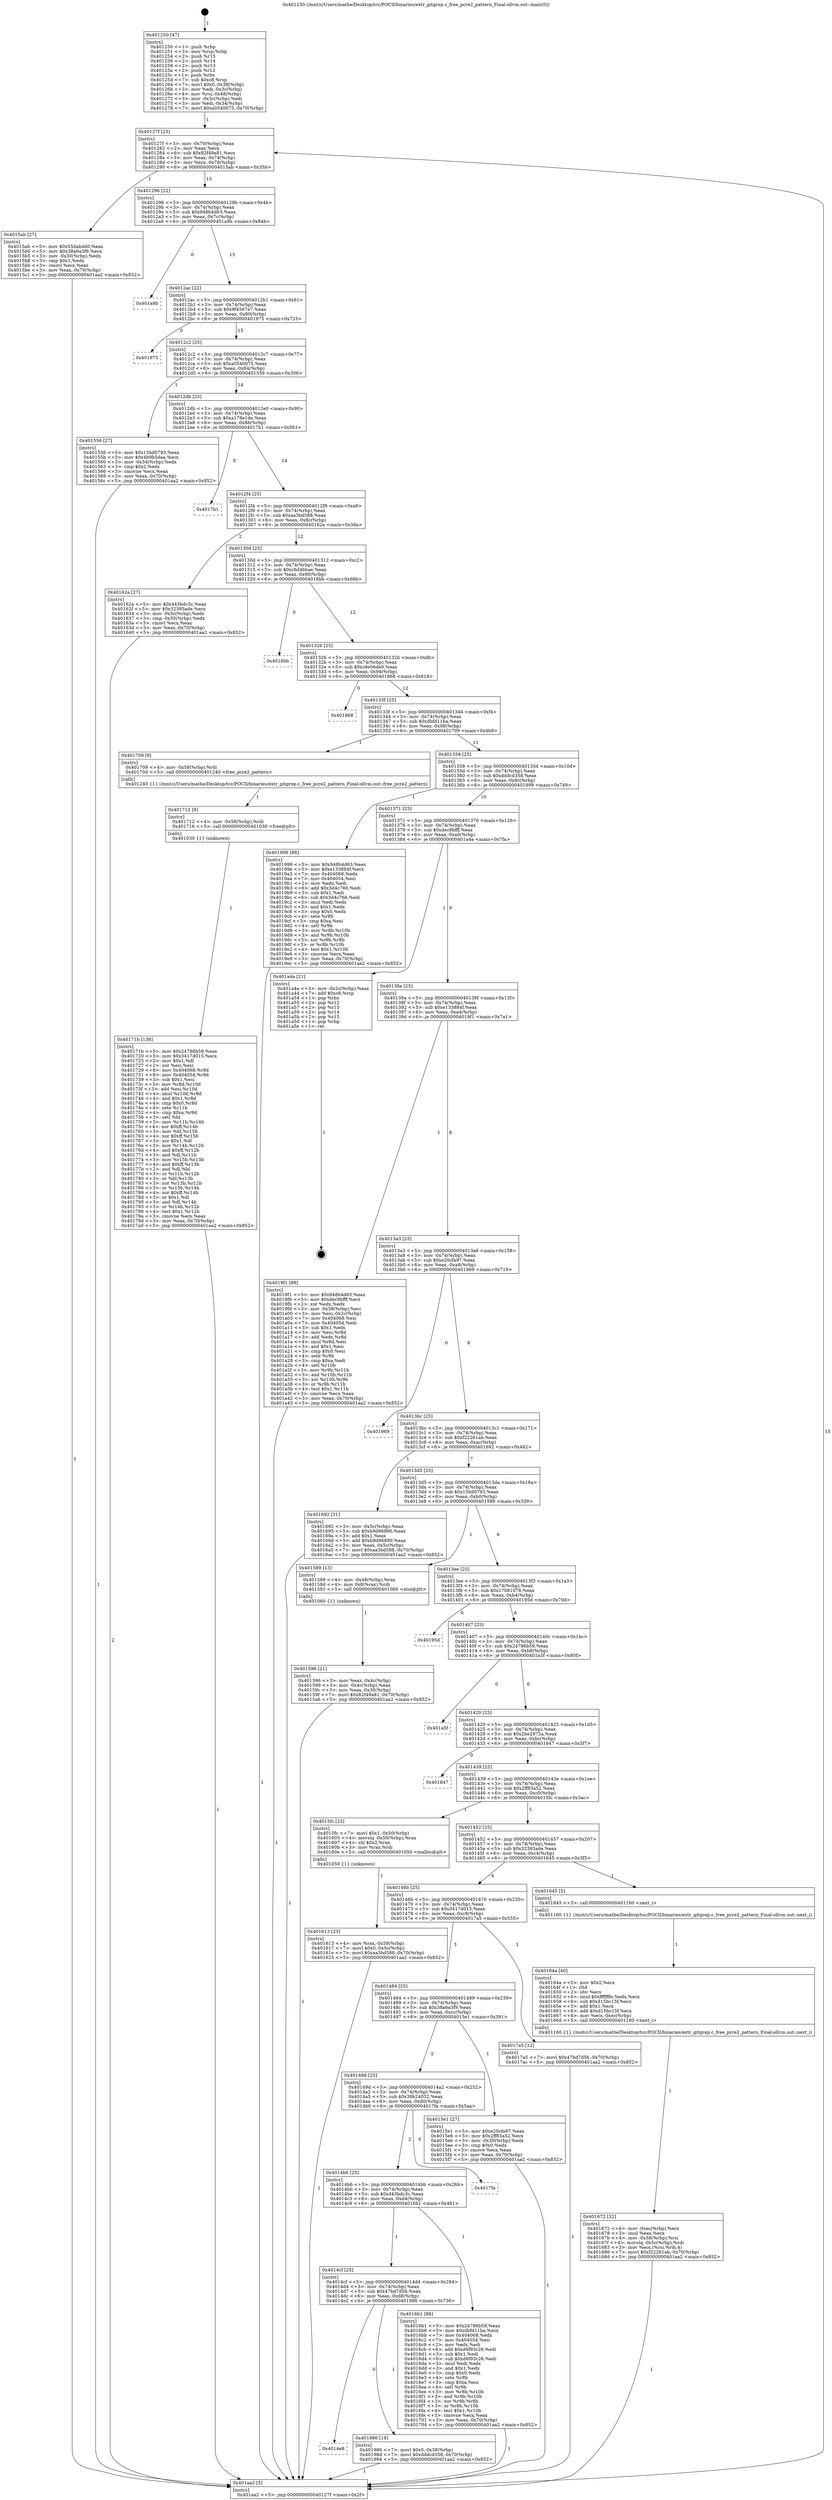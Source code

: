 digraph "0x401250" {
  label = "0x401250 (/mnt/c/Users/mathe/Desktop/tcc/POCII/binaries/extr_gitgrep.c_free_pcre2_pattern_Final-ollvm.out::main(0))"
  labelloc = "t"
  node[shape=record]

  Entry [label="",width=0.3,height=0.3,shape=circle,fillcolor=black,style=filled]
  "0x40127f" [label="{
     0x40127f [23]\l
     | [instrs]\l
     &nbsp;&nbsp;0x40127f \<+3\>: mov -0x70(%rbp),%eax\l
     &nbsp;&nbsp;0x401282 \<+2\>: mov %eax,%ecx\l
     &nbsp;&nbsp;0x401284 \<+6\>: sub $0x82f49a81,%ecx\l
     &nbsp;&nbsp;0x40128a \<+3\>: mov %eax,-0x74(%rbp)\l
     &nbsp;&nbsp;0x40128d \<+3\>: mov %ecx,-0x78(%rbp)\l
     &nbsp;&nbsp;0x401290 \<+6\>: je 00000000004015ab \<main+0x35b\>\l
  }"]
  "0x4015ab" [label="{
     0x4015ab [27]\l
     | [instrs]\l
     &nbsp;&nbsp;0x4015ab \<+5\>: mov $0x55dabdd0,%eax\l
     &nbsp;&nbsp;0x4015b0 \<+5\>: mov $0x38a6a3f9,%ecx\l
     &nbsp;&nbsp;0x4015b5 \<+3\>: mov -0x30(%rbp),%edx\l
     &nbsp;&nbsp;0x4015b8 \<+3\>: cmp $0x1,%edx\l
     &nbsp;&nbsp;0x4015bb \<+3\>: cmovl %ecx,%eax\l
     &nbsp;&nbsp;0x4015be \<+3\>: mov %eax,-0x70(%rbp)\l
     &nbsp;&nbsp;0x4015c1 \<+5\>: jmp 0000000000401aa2 \<main+0x852\>\l
  }"]
  "0x401296" [label="{
     0x401296 [22]\l
     | [instrs]\l
     &nbsp;&nbsp;0x401296 \<+5\>: jmp 000000000040129b \<main+0x4b\>\l
     &nbsp;&nbsp;0x40129b \<+3\>: mov -0x74(%rbp),%eax\l
     &nbsp;&nbsp;0x40129e \<+5\>: sub $0x948b4d63,%eax\l
     &nbsp;&nbsp;0x4012a3 \<+3\>: mov %eax,-0x7c(%rbp)\l
     &nbsp;&nbsp;0x4012a6 \<+6\>: je 0000000000401a9b \<main+0x84b\>\l
  }"]
  Exit [label="",width=0.3,height=0.3,shape=circle,fillcolor=black,style=filled,peripheries=2]
  "0x401a9b" [label="{
     0x401a9b\l
  }", style=dashed]
  "0x4012ac" [label="{
     0x4012ac [22]\l
     | [instrs]\l
     &nbsp;&nbsp;0x4012ac \<+5\>: jmp 00000000004012b1 \<main+0x61\>\l
     &nbsp;&nbsp;0x4012b1 \<+3\>: mov -0x74(%rbp),%eax\l
     &nbsp;&nbsp;0x4012b4 \<+5\>: sub $0x9f4567e7,%eax\l
     &nbsp;&nbsp;0x4012b9 \<+3\>: mov %eax,-0x80(%rbp)\l
     &nbsp;&nbsp;0x4012bc \<+6\>: je 0000000000401975 \<main+0x725\>\l
  }"]
  "0x4014e8" [label="{
     0x4014e8\l
  }", style=dashed]
  "0x401975" [label="{
     0x401975\l
  }", style=dashed]
  "0x4012c2" [label="{
     0x4012c2 [25]\l
     | [instrs]\l
     &nbsp;&nbsp;0x4012c2 \<+5\>: jmp 00000000004012c7 \<main+0x77\>\l
     &nbsp;&nbsp;0x4012c7 \<+3\>: mov -0x74(%rbp),%eax\l
     &nbsp;&nbsp;0x4012ca \<+5\>: sub $0xa0540075,%eax\l
     &nbsp;&nbsp;0x4012cf \<+6\>: mov %eax,-0x84(%rbp)\l
     &nbsp;&nbsp;0x4012d5 \<+6\>: je 0000000000401556 \<main+0x306\>\l
  }"]
  "0x401986" [label="{
     0x401986 [19]\l
     | [instrs]\l
     &nbsp;&nbsp;0x401986 \<+7\>: movl $0x0,-0x38(%rbp)\l
     &nbsp;&nbsp;0x40198d \<+7\>: movl $0xdddcd358,-0x70(%rbp)\l
     &nbsp;&nbsp;0x401994 \<+5\>: jmp 0000000000401aa2 \<main+0x852\>\l
  }"]
  "0x401556" [label="{
     0x401556 [27]\l
     | [instrs]\l
     &nbsp;&nbsp;0x401556 \<+5\>: mov $0x15bd0793,%eax\l
     &nbsp;&nbsp;0x40155b \<+5\>: mov $0x4b9b5daa,%ecx\l
     &nbsp;&nbsp;0x401560 \<+3\>: mov -0x34(%rbp),%edx\l
     &nbsp;&nbsp;0x401563 \<+3\>: cmp $0x2,%edx\l
     &nbsp;&nbsp;0x401566 \<+3\>: cmovne %ecx,%eax\l
     &nbsp;&nbsp;0x401569 \<+3\>: mov %eax,-0x70(%rbp)\l
     &nbsp;&nbsp;0x40156c \<+5\>: jmp 0000000000401aa2 \<main+0x852\>\l
  }"]
  "0x4012db" [label="{
     0x4012db [25]\l
     | [instrs]\l
     &nbsp;&nbsp;0x4012db \<+5\>: jmp 00000000004012e0 \<main+0x90\>\l
     &nbsp;&nbsp;0x4012e0 \<+3\>: mov -0x74(%rbp),%eax\l
     &nbsp;&nbsp;0x4012e3 \<+5\>: sub $0xa178e1de,%eax\l
     &nbsp;&nbsp;0x4012e8 \<+6\>: mov %eax,-0x88(%rbp)\l
     &nbsp;&nbsp;0x4012ee \<+6\>: je 00000000004017b1 \<main+0x561\>\l
  }"]
  "0x401aa2" [label="{
     0x401aa2 [5]\l
     | [instrs]\l
     &nbsp;&nbsp;0x401aa2 \<+5\>: jmp 000000000040127f \<main+0x2f\>\l
  }"]
  "0x401250" [label="{
     0x401250 [47]\l
     | [instrs]\l
     &nbsp;&nbsp;0x401250 \<+1\>: push %rbp\l
     &nbsp;&nbsp;0x401251 \<+3\>: mov %rsp,%rbp\l
     &nbsp;&nbsp;0x401254 \<+2\>: push %r15\l
     &nbsp;&nbsp;0x401256 \<+2\>: push %r14\l
     &nbsp;&nbsp;0x401258 \<+2\>: push %r13\l
     &nbsp;&nbsp;0x40125a \<+2\>: push %r12\l
     &nbsp;&nbsp;0x40125c \<+1\>: push %rbx\l
     &nbsp;&nbsp;0x40125d \<+7\>: sub $0xc8,%rsp\l
     &nbsp;&nbsp;0x401264 \<+7\>: movl $0x0,-0x38(%rbp)\l
     &nbsp;&nbsp;0x40126b \<+3\>: mov %edi,-0x3c(%rbp)\l
     &nbsp;&nbsp;0x40126e \<+4\>: mov %rsi,-0x48(%rbp)\l
     &nbsp;&nbsp;0x401272 \<+3\>: mov -0x3c(%rbp),%edi\l
     &nbsp;&nbsp;0x401275 \<+3\>: mov %edi,-0x34(%rbp)\l
     &nbsp;&nbsp;0x401278 \<+7\>: movl $0xa0540075,-0x70(%rbp)\l
  }"]
  "0x40171b" [label="{
     0x40171b [138]\l
     | [instrs]\l
     &nbsp;&nbsp;0x40171b \<+5\>: mov $0x24786b59,%eax\l
     &nbsp;&nbsp;0x401720 \<+5\>: mov $0x3417d015,%ecx\l
     &nbsp;&nbsp;0x401725 \<+2\>: mov $0x1,%dl\l
     &nbsp;&nbsp;0x401727 \<+2\>: xor %esi,%esi\l
     &nbsp;&nbsp;0x401729 \<+8\>: mov 0x404068,%r8d\l
     &nbsp;&nbsp;0x401731 \<+8\>: mov 0x404054,%r9d\l
     &nbsp;&nbsp;0x401739 \<+3\>: sub $0x1,%esi\l
     &nbsp;&nbsp;0x40173c \<+3\>: mov %r8d,%r10d\l
     &nbsp;&nbsp;0x40173f \<+3\>: add %esi,%r10d\l
     &nbsp;&nbsp;0x401742 \<+4\>: imul %r10d,%r8d\l
     &nbsp;&nbsp;0x401746 \<+4\>: and $0x1,%r8d\l
     &nbsp;&nbsp;0x40174a \<+4\>: cmp $0x0,%r8d\l
     &nbsp;&nbsp;0x40174e \<+4\>: sete %r11b\l
     &nbsp;&nbsp;0x401752 \<+4\>: cmp $0xa,%r9d\l
     &nbsp;&nbsp;0x401756 \<+3\>: setl %bl\l
     &nbsp;&nbsp;0x401759 \<+3\>: mov %r11b,%r14b\l
     &nbsp;&nbsp;0x40175c \<+4\>: xor $0xff,%r14b\l
     &nbsp;&nbsp;0x401760 \<+3\>: mov %bl,%r15b\l
     &nbsp;&nbsp;0x401763 \<+4\>: xor $0xff,%r15b\l
     &nbsp;&nbsp;0x401767 \<+3\>: xor $0x1,%dl\l
     &nbsp;&nbsp;0x40176a \<+3\>: mov %r14b,%r12b\l
     &nbsp;&nbsp;0x40176d \<+4\>: and $0xff,%r12b\l
     &nbsp;&nbsp;0x401771 \<+3\>: and %dl,%r11b\l
     &nbsp;&nbsp;0x401774 \<+3\>: mov %r15b,%r13b\l
     &nbsp;&nbsp;0x401777 \<+4\>: and $0xff,%r13b\l
     &nbsp;&nbsp;0x40177b \<+2\>: and %dl,%bl\l
     &nbsp;&nbsp;0x40177d \<+3\>: or %r11b,%r12b\l
     &nbsp;&nbsp;0x401780 \<+3\>: or %bl,%r13b\l
     &nbsp;&nbsp;0x401783 \<+3\>: xor %r13b,%r12b\l
     &nbsp;&nbsp;0x401786 \<+3\>: or %r15b,%r14b\l
     &nbsp;&nbsp;0x401789 \<+4\>: xor $0xff,%r14b\l
     &nbsp;&nbsp;0x40178d \<+3\>: or $0x1,%dl\l
     &nbsp;&nbsp;0x401790 \<+3\>: and %dl,%r14b\l
     &nbsp;&nbsp;0x401793 \<+3\>: or %r14b,%r12b\l
     &nbsp;&nbsp;0x401796 \<+4\>: test $0x1,%r12b\l
     &nbsp;&nbsp;0x40179a \<+3\>: cmovne %ecx,%eax\l
     &nbsp;&nbsp;0x40179d \<+3\>: mov %eax,-0x70(%rbp)\l
     &nbsp;&nbsp;0x4017a0 \<+5\>: jmp 0000000000401aa2 \<main+0x852\>\l
  }"]
  "0x4017b1" [label="{
     0x4017b1\l
  }", style=dashed]
  "0x4012f4" [label="{
     0x4012f4 [25]\l
     | [instrs]\l
     &nbsp;&nbsp;0x4012f4 \<+5\>: jmp 00000000004012f9 \<main+0xa9\>\l
     &nbsp;&nbsp;0x4012f9 \<+3\>: mov -0x74(%rbp),%eax\l
     &nbsp;&nbsp;0x4012fc \<+5\>: sub $0xaa3bd588,%eax\l
     &nbsp;&nbsp;0x401301 \<+6\>: mov %eax,-0x8c(%rbp)\l
     &nbsp;&nbsp;0x401307 \<+6\>: je 000000000040162a \<main+0x3da\>\l
  }"]
  "0x401712" [label="{
     0x401712 [9]\l
     | [instrs]\l
     &nbsp;&nbsp;0x401712 \<+4\>: mov -0x58(%rbp),%rdi\l
     &nbsp;&nbsp;0x401716 \<+5\>: call 0000000000401030 \<free@plt\>\l
     | [calls]\l
     &nbsp;&nbsp;0x401030 \{1\} (unknown)\l
  }"]
  "0x40162a" [label="{
     0x40162a [27]\l
     | [instrs]\l
     &nbsp;&nbsp;0x40162a \<+5\>: mov $0x443bdc3c,%eax\l
     &nbsp;&nbsp;0x40162f \<+5\>: mov $0x32393ade,%ecx\l
     &nbsp;&nbsp;0x401634 \<+3\>: mov -0x5c(%rbp),%edx\l
     &nbsp;&nbsp;0x401637 \<+3\>: cmp -0x50(%rbp),%edx\l
     &nbsp;&nbsp;0x40163a \<+3\>: cmovl %ecx,%eax\l
     &nbsp;&nbsp;0x40163d \<+3\>: mov %eax,-0x70(%rbp)\l
     &nbsp;&nbsp;0x401640 \<+5\>: jmp 0000000000401aa2 \<main+0x852\>\l
  }"]
  "0x40130d" [label="{
     0x40130d [25]\l
     | [instrs]\l
     &nbsp;&nbsp;0x40130d \<+5\>: jmp 0000000000401312 \<main+0xc2\>\l
     &nbsp;&nbsp;0x401312 \<+3\>: mov -0x74(%rbp),%eax\l
     &nbsp;&nbsp;0x401315 \<+5\>: sub $0xc6d4bbae,%eax\l
     &nbsp;&nbsp;0x40131a \<+6\>: mov %eax,-0x90(%rbp)\l
     &nbsp;&nbsp;0x401320 \<+6\>: je 00000000004018bb \<main+0x66b\>\l
  }"]
  "0x4014cf" [label="{
     0x4014cf [25]\l
     | [instrs]\l
     &nbsp;&nbsp;0x4014cf \<+5\>: jmp 00000000004014d4 \<main+0x284\>\l
     &nbsp;&nbsp;0x4014d4 \<+3\>: mov -0x74(%rbp),%eax\l
     &nbsp;&nbsp;0x4014d7 \<+5\>: sub $0x47bd7d56,%eax\l
     &nbsp;&nbsp;0x4014dc \<+6\>: mov %eax,-0xd8(%rbp)\l
     &nbsp;&nbsp;0x4014e2 \<+6\>: je 0000000000401986 \<main+0x736\>\l
  }"]
  "0x4018bb" [label="{
     0x4018bb\l
  }", style=dashed]
  "0x401326" [label="{
     0x401326 [25]\l
     | [instrs]\l
     &nbsp;&nbsp;0x401326 \<+5\>: jmp 000000000040132b \<main+0xdb\>\l
     &nbsp;&nbsp;0x40132b \<+3\>: mov -0x74(%rbp),%eax\l
     &nbsp;&nbsp;0x40132e \<+5\>: sub $0xc9e06de0,%eax\l
     &nbsp;&nbsp;0x401333 \<+6\>: mov %eax,-0x94(%rbp)\l
     &nbsp;&nbsp;0x401339 \<+6\>: je 0000000000401868 \<main+0x618\>\l
  }"]
  "0x4016b1" [label="{
     0x4016b1 [88]\l
     | [instrs]\l
     &nbsp;&nbsp;0x4016b1 \<+5\>: mov $0x24786b59,%eax\l
     &nbsp;&nbsp;0x4016b6 \<+5\>: mov $0xdbfd11ba,%ecx\l
     &nbsp;&nbsp;0x4016bb \<+7\>: mov 0x404068,%edx\l
     &nbsp;&nbsp;0x4016c2 \<+7\>: mov 0x404054,%esi\l
     &nbsp;&nbsp;0x4016c9 \<+2\>: mov %edx,%edi\l
     &nbsp;&nbsp;0x4016cb \<+6\>: add $0xd6f93c26,%edi\l
     &nbsp;&nbsp;0x4016d1 \<+3\>: sub $0x1,%edi\l
     &nbsp;&nbsp;0x4016d4 \<+6\>: sub $0xd6f93c26,%edi\l
     &nbsp;&nbsp;0x4016da \<+3\>: imul %edi,%edx\l
     &nbsp;&nbsp;0x4016dd \<+3\>: and $0x1,%edx\l
     &nbsp;&nbsp;0x4016e0 \<+3\>: cmp $0x0,%edx\l
     &nbsp;&nbsp;0x4016e3 \<+4\>: sete %r8b\l
     &nbsp;&nbsp;0x4016e7 \<+3\>: cmp $0xa,%esi\l
     &nbsp;&nbsp;0x4016ea \<+4\>: setl %r9b\l
     &nbsp;&nbsp;0x4016ee \<+3\>: mov %r8b,%r10b\l
     &nbsp;&nbsp;0x4016f1 \<+3\>: and %r9b,%r10b\l
     &nbsp;&nbsp;0x4016f4 \<+3\>: xor %r9b,%r8b\l
     &nbsp;&nbsp;0x4016f7 \<+3\>: or %r8b,%r10b\l
     &nbsp;&nbsp;0x4016fa \<+4\>: test $0x1,%r10b\l
     &nbsp;&nbsp;0x4016fe \<+3\>: cmovne %ecx,%eax\l
     &nbsp;&nbsp;0x401701 \<+3\>: mov %eax,-0x70(%rbp)\l
     &nbsp;&nbsp;0x401704 \<+5\>: jmp 0000000000401aa2 \<main+0x852\>\l
  }"]
  "0x401868" [label="{
     0x401868\l
  }", style=dashed]
  "0x40133f" [label="{
     0x40133f [25]\l
     | [instrs]\l
     &nbsp;&nbsp;0x40133f \<+5\>: jmp 0000000000401344 \<main+0xf4\>\l
     &nbsp;&nbsp;0x401344 \<+3\>: mov -0x74(%rbp),%eax\l
     &nbsp;&nbsp;0x401347 \<+5\>: sub $0xdbfd11ba,%eax\l
     &nbsp;&nbsp;0x40134c \<+6\>: mov %eax,-0x98(%rbp)\l
     &nbsp;&nbsp;0x401352 \<+6\>: je 0000000000401709 \<main+0x4b9\>\l
  }"]
  "0x4014b6" [label="{
     0x4014b6 [25]\l
     | [instrs]\l
     &nbsp;&nbsp;0x4014b6 \<+5\>: jmp 00000000004014bb \<main+0x26b\>\l
     &nbsp;&nbsp;0x4014bb \<+3\>: mov -0x74(%rbp),%eax\l
     &nbsp;&nbsp;0x4014be \<+5\>: sub $0x443bdc3c,%eax\l
     &nbsp;&nbsp;0x4014c3 \<+6\>: mov %eax,-0xd4(%rbp)\l
     &nbsp;&nbsp;0x4014c9 \<+6\>: je 00000000004016b1 \<main+0x461\>\l
  }"]
  "0x401709" [label="{
     0x401709 [9]\l
     | [instrs]\l
     &nbsp;&nbsp;0x401709 \<+4\>: mov -0x58(%rbp),%rdi\l
     &nbsp;&nbsp;0x40170d \<+5\>: call 0000000000401240 \<free_pcre2_pattern\>\l
     | [calls]\l
     &nbsp;&nbsp;0x401240 \{1\} (/mnt/c/Users/mathe/Desktop/tcc/POCII/binaries/extr_gitgrep.c_free_pcre2_pattern_Final-ollvm.out::free_pcre2_pattern)\l
  }"]
  "0x401358" [label="{
     0x401358 [25]\l
     | [instrs]\l
     &nbsp;&nbsp;0x401358 \<+5\>: jmp 000000000040135d \<main+0x10d\>\l
     &nbsp;&nbsp;0x40135d \<+3\>: mov -0x74(%rbp),%eax\l
     &nbsp;&nbsp;0x401360 \<+5\>: sub $0xdddcd358,%eax\l
     &nbsp;&nbsp;0x401365 \<+6\>: mov %eax,-0x9c(%rbp)\l
     &nbsp;&nbsp;0x40136b \<+6\>: je 0000000000401999 \<main+0x749\>\l
  }"]
  "0x4017fa" [label="{
     0x4017fa\l
  }", style=dashed]
  "0x401999" [label="{
     0x401999 [88]\l
     | [instrs]\l
     &nbsp;&nbsp;0x401999 \<+5\>: mov $0x948b4d63,%eax\l
     &nbsp;&nbsp;0x40199e \<+5\>: mov $0xe133884f,%ecx\l
     &nbsp;&nbsp;0x4019a3 \<+7\>: mov 0x404068,%edx\l
     &nbsp;&nbsp;0x4019aa \<+7\>: mov 0x404054,%esi\l
     &nbsp;&nbsp;0x4019b1 \<+2\>: mov %edx,%edi\l
     &nbsp;&nbsp;0x4019b3 \<+6\>: add $0x3d4c766,%edi\l
     &nbsp;&nbsp;0x4019b9 \<+3\>: sub $0x1,%edi\l
     &nbsp;&nbsp;0x4019bc \<+6\>: sub $0x3d4c766,%edi\l
     &nbsp;&nbsp;0x4019c2 \<+3\>: imul %edi,%edx\l
     &nbsp;&nbsp;0x4019c5 \<+3\>: and $0x1,%edx\l
     &nbsp;&nbsp;0x4019c8 \<+3\>: cmp $0x0,%edx\l
     &nbsp;&nbsp;0x4019cb \<+4\>: sete %r8b\l
     &nbsp;&nbsp;0x4019cf \<+3\>: cmp $0xa,%esi\l
     &nbsp;&nbsp;0x4019d2 \<+4\>: setl %r9b\l
     &nbsp;&nbsp;0x4019d6 \<+3\>: mov %r8b,%r10b\l
     &nbsp;&nbsp;0x4019d9 \<+3\>: and %r9b,%r10b\l
     &nbsp;&nbsp;0x4019dc \<+3\>: xor %r9b,%r8b\l
     &nbsp;&nbsp;0x4019df \<+3\>: or %r8b,%r10b\l
     &nbsp;&nbsp;0x4019e2 \<+4\>: test $0x1,%r10b\l
     &nbsp;&nbsp;0x4019e6 \<+3\>: cmovne %ecx,%eax\l
     &nbsp;&nbsp;0x4019e9 \<+3\>: mov %eax,-0x70(%rbp)\l
     &nbsp;&nbsp;0x4019ec \<+5\>: jmp 0000000000401aa2 \<main+0x852\>\l
  }"]
  "0x401371" [label="{
     0x401371 [25]\l
     | [instrs]\l
     &nbsp;&nbsp;0x401371 \<+5\>: jmp 0000000000401376 \<main+0x126\>\l
     &nbsp;&nbsp;0x401376 \<+3\>: mov -0x74(%rbp),%eax\l
     &nbsp;&nbsp;0x401379 \<+5\>: sub $0xdec9bfff,%eax\l
     &nbsp;&nbsp;0x40137e \<+6\>: mov %eax,-0xa0(%rbp)\l
     &nbsp;&nbsp;0x401384 \<+6\>: je 0000000000401a4a \<main+0x7fa\>\l
  }"]
  "0x401672" [label="{
     0x401672 [32]\l
     | [instrs]\l
     &nbsp;&nbsp;0x401672 \<+6\>: mov -0xec(%rbp),%ecx\l
     &nbsp;&nbsp;0x401678 \<+3\>: imul %eax,%ecx\l
     &nbsp;&nbsp;0x40167b \<+4\>: mov -0x58(%rbp),%rsi\l
     &nbsp;&nbsp;0x40167f \<+4\>: movslq -0x5c(%rbp),%rdi\l
     &nbsp;&nbsp;0x401683 \<+3\>: mov %ecx,(%rsi,%rdi,4)\l
     &nbsp;&nbsp;0x401686 \<+7\>: movl $0xf22261ab,-0x70(%rbp)\l
     &nbsp;&nbsp;0x40168d \<+5\>: jmp 0000000000401aa2 \<main+0x852\>\l
  }"]
  "0x401a4a" [label="{
     0x401a4a [21]\l
     | [instrs]\l
     &nbsp;&nbsp;0x401a4a \<+3\>: mov -0x2c(%rbp),%eax\l
     &nbsp;&nbsp;0x401a4d \<+7\>: add $0xc8,%rsp\l
     &nbsp;&nbsp;0x401a54 \<+1\>: pop %rbx\l
     &nbsp;&nbsp;0x401a55 \<+2\>: pop %r12\l
     &nbsp;&nbsp;0x401a57 \<+2\>: pop %r13\l
     &nbsp;&nbsp;0x401a59 \<+2\>: pop %r14\l
     &nbsp;&nbsp;0x401a5b \<+2\>: pop %r15\l
     &nbsp;&nbsp;0x401a5d \<+1\>: pop %rbp\l
     &nbsp;&nbsp;0x401a5e \<+1\>: ret\l
  }"]
  "0x40138a" [label="{
     0x40138a [25]\l
     | [instrs]\l
     &nbsp;&nbsp;0x40138a \<+5\>: jmp 000000000040138f \<main+0x13f\>\l
     &nbsp;&nbsp;0x40138f \<+3\>: mov -0x74(%rbp),%eax\l
     &nbsp;&nbsp;0x401392 \<+5\>: sub $0xe133884f,%eax\l
     &nbsp;&nbsp;0x401397 \<+6\>: mov %eax,-0xa4(%rbp)\l
     &nbsp;&nbsp;0x40139d \<+6\>: je 00000000004019f1 \<main+0x7a1\>\l
  }"]
  "0x40164a" [label="{
     0x40164a [40]\l
     | [instrs]\l
     &nbsp;&nbsp;0x40164a \<+5\>: mov $0x2,%ecx\l
     &nbsp;&nbsp;0x40164f \<+1\>: cltd\l
     &nbsp;&nbsp;0x401650 \<+2\>: idiv %ecx\l
     &nbsp;&nbsp;0x401652 \<+6\>: imul $0xfffffffe,%edx,%ecx\l
     &nbsp;&nbsp;0x401658 \<+6\>: sub $0xd15bc15f,%ecx\l
     &nbsp;&nbsp;0x40165e \<+3\>: add $0x1,%ecx\l
     &nbsp;&nbsp;0x401661 \<+6\>: add $0xd15bc15f,%ecx\l
     &nbsp;&nbsp;0x401667 \<+6\>: mov %ecx,-0xec(%rbp)\l
     &nbsp;&nbsp;0x40166d \<+5\>: call 0000000000401160 \<next_i\>\l
     | [calls]\l
     &nbsp;&nbsp;0x401160 \{1\} (/mnt/c/Users/mathe/Desktop/tcc/POCII/binaries/extr_gitgrep.c_free_pcre2_pattern_Final-ollvm.out::next_i)\l
  }"]
  "0x4019f1" [label="{
     0x4019f1 [89]\l
     | [instrs]\l
     &nbsp;&nbsp;0x4019f1 \<+5\>: mov $0x948b4d63,%eax\l
     &nbsp;&nbsp;0x4019f6 \<+5\>: mov $0xdec9bfff,%ecx\l
     &nbsp;&nbsp;0x4019fb \<+2\>: xor %edx,%edx\l
     &nbsp;&nbsp;0x4019fd \<+3\>: mov -0x38(%rbp),%esi\l
     &nbsp;&nbsp;0x401a00 \<+3\>: mov %esi,-0x2c(%rbp)\l
     &nbsp;&nbsp;0x401a03 \<+7\>: mov 0x404068,%esi\l
     &nbsp;&nbsp;0x401a0a \<+7\>: mov 0x404054,%edi\l
     &nbsp;&nbsp;0x401a11 \<+3\>: sub $0x1,%edx\l
     &nbsp;&nbsp;0x401a14 \<+3\>: mov %esi,%r8d\l
     &nbsp;&nbsp;0x401a17 \<+3\>: add %edx,%r8d\l
     &nbsp;&nbsp;0x401a1a \<+4\>: imul %r8d,%esi\l
     &nbsp;&nbsp;0x401a1e \<+3\>: and $0x1,%esi\l
     &nbsp;&nbsp;0x401a21 \<+3\>: cmp $0x0,%esi\l
     &nbsp;&nbsp;0x401a24 \<+4\>: sete %r9b\l
     &nbsp;&nbsp;0x401a28 \<+3\>: cmp $0xa,%edi\l
     &nbsp;&nbsp;0x401a2b \<+4\>: setl %r10b\l
     &nbsp;&nbsp;0x401a2f \<+3\>: mov %r9b,%r11b\l
     &nbsp;&nbsp;0x401a32 \<+3\>: and %r10b,%r11b\l
     &nbsp;&nbsp;0x401a35 \<+3\>: xor %r10b,%r9b\l
     &nbsp;&nbsp;0x401a38 \<+3\>: or %r9b,%r11b\l
     &nbsp;&nbsp;0x401a3b \<+4\>: test $0x1,%r11b\l
     &nbsp;&nbsp;0x401a3f \<+3\>: cmovne %ecx,%eax\l
     &nbsp;&nbsp;0x401a42 \<+3\>: mov %eax,-0x70(%rbp)\l
     &nbsp;&nbsp;0x401a45 \<+5\>: jmp 0000000000401aa2 \<main+0x852\>\l
  }"]
  "0x4013a3" [label="{
     0x4013a3 [25]\l
     | [instrs]\l
     &nbsp;&nbsp;0x4013a3 \<+5\>: jmp 00000000004013a8 \<main+0x158\>\l
     &nbsp;&nbsp;0x4013a8 \<+3\>: mov -0x74(%rbp),%eax\l
     &nbsp;&nbsp;0x4013ab \<+5\>: sub $0xe20cfa97,%eax\l
     &nbsp;&nbsp;0x4013b0 \<+6\>: mov %eax,-0xa8(%rbp)\l
     &nbsp;&nbsp;0x4013b6 \<+6\>: je 0000000000401969 \<main+0x719\>\l
  }"]
  "0x401613" [label="{
     0x401613 [23]\l
     | [instrs]\l
     &nbsp;&nbsp;0x401613 \<+4\>: mov %rax,-0x58(%rbp)\l
     &nbsp;&nbsp;0x401617 \<+7\>: movl $0x0,-0x5c(%rbp)\l
     &nbsp;&nbsp;0x40161e \<+7\>: movl $0xaa3bd588,-0x70(%rbp)\l
     &nbsp;&nbsp;0x401625 \<+5\>: jmp 0000000000401aa2 \<main+0x852\>\l
  }"]
  "0x401969" [label="{
     0x401969\l
  }", style=dashed]
  "0x4013bc" [label="{
     0x4013bc [25]\l
     | [instrs]\l
     &nbsp;&nbsp;0x4013bc \<+5\>: jmp 00000000004013c1 \<main+0x171\>\l
     &nbsp;&nbsp;0x4013c1 \<+3\>: mov -0x74(%rbp),%eax\l
     &nbsp;&nbsp;0x4013c4 \<+5\>: sub $0xf22261ab,%eax\l
     &nbsp;&nbsp;0x4013c9 \<+6\>: mov %eax,-0xac(%rbp)\l
     &nbsp;&nbsp;0x4013cf \<+6\>: je 0000000000401692 \<main+0x442\>\l
  }"]
  "0x40149d" [label="{
     0x40149d [25]\l
     | [instrs]\l
     &nbsp;&nbsp;0x40149d \<+5\>: jmp 00000000004014a2 \<main+0x252\>\l
     &nbsp;&nbsp;0x4014a2 \<+3\>: mov -0x74(%rbp),%eax\l
     &nbsp;&nbsp;0x4014a5 \<+5\>: sub $0x39b24032,%eax\l
     &nbsp;&nbsp;0x4014aa \<+6\>: mov %eax,-0xd0(%rbp)\l
     &nbsp;&nbsp;0x4014b0 \<+6\>: je 00000000004017fa \<main+0x5aa\>\l
  }"]
  "0x401692" [label="{
     0x401692 [31]\l
     | [instrs]\l
     &nbsp;&nbsp;0x401692 \<+3\>: mov -0x5c(%rbp),%eax\l
     &nbsp;&nbsp;0x401695 \<+5\>: sub $0xb9d96890,%eax\l
     &nbsp;&nbsp;0x40169a \<+3\>: add $0x1,%eax\l
     &nbsp;&nbsp;0x40169d \<+5\>: add $0xb9d96890,%eax\l
     &nbsp;&nbsp;0x4016a2 \<+3\>: mov %eax,-0x5c(%rbp)\l
     &nbsp;&nbsp;0x4016a5 \<+7\>: movl $0xaa3bd588,-0x70(%rbp)\l
     &nbsp;&nbsp;0x4016ac \<+5\>: jmp 0000000000401aa2 \<main+0x852\>\l
  }"]
  "0x4013d5" [label="{
     0x4013d5 [25]\l
     | [instrs]\l
     &nbsp;&nbsp;0x4013d5 \<+5\>: jmp 00000000004013da \<main+0x18a\>\l
     &nbsp;&nbsp;0x4013da \<+3\>: mov -0x74(%rbp),%eax\l
     &nbsp;&nbsp;0x4013dd \<+5\>: sub $0x15bd0793,%eax\l
     &nbsp;&nbsp;0x4013e2 \<+6\>: mov %eax,-0xb0(%rbp)\l
     &nbsp;&nbsp;0x4013e8 \<+6\>: je 0000000000401589 \<main+0x339\>\l
  }"]
  "0x4015e1" [label="{
     0x4015e1 [27]\l
     | [instrs]\l
     &nbsp;&nbsp;0x4015e1 \<+5\>: mov $0xe20cfa97,%eax\l
     &nbsp;&nbsp;0x4015e6 \<+5\>: mov $0x2ff83a52,%ecx\l
     &nbsp;&nbsp;0x4015eb \<+3\>: mov -0x30(%rbp),%edx\l
     &nbsp;&nbsp;0x4015ee \<+3\>: cmp $0x0,%edx\l
     &nbsp;&nbsp;0x4015f1 \<+3\>: cmove %ecx,%eax\l
     &nbsp;&nbsp;0x4015f4 \<+3\>: mov %eax,-0x70(%rbp)\l
     &nbsp;&nbsp;0x4015f7 \<+5\>: jmp 0000000000401aa2 \<main+0x852\>\l
  }"]
  "0x401589" [label="{
     0x401589 [13]\l
     | [instrs]\l
     &nbsp;&nbsp;0x401589 \<+4\>: mov -0x48(%rbp),%rax\l
     &nbsp;&nbsp;0x40158d \<+4\>: mov 0x8(%rax),%rdi\l
     &nbsp;&nbsp;0x401591 \<+5\>: call 0000000000401060 \<atoi@plt\>\l
     | [calls]\l
     &nbsp;&nbsp;0x401060 \{1\} (unknown)\l
  }"]
  "0x4013ee" [label="{
     0x4013ee [25]\l
     | [instrs]\l
     &nbsp;&nbsp;0x4013ee \<+5\>: jmp 00000000004013f3 \<main+0x1a3\>\l
     &nbsp;&nbsp;0x4013f3 \<+3\>: mov -0x74(%rbp),%eax\l
     &nbsp;&nbsp;0x4013f6 \<+5\>: sub $0x17b81078,%eax\l
     &nbsp;&nbsp;0x4013fb \<+6\>: mov %eax,-0xb4(%rbp)\l
     &nbsp;&nbsp;0x401401 \<+6\>: je 000000000040195d \<main+0x70d\>\l
  }"]
  "0x401596" [label="{
     0x401596 [21]\l
     | [instrs]\l
     &nbsp;&nbsp;0x401596 \<+3\>: mov %eax,-0x4c(%rbp)\l
     &nbsp;&nbsp;0x401599 \<+3\>: mov -0x4c(%rbp),%eax\l
     &nbsp;&nbsp;0x40159c \<+3\>: mov %eax,-0x30(%rbp)\l
     &nbsp;&nbsp;0x40159f \<+7\>: movl $0x82f49a81,-0x70(%rbp)\l
     &nbsp;&nbsp;0x4015a6 \<+5\>: jmp 0000000000401aa2 \<main+0x852\>\l
  }"]
  "0x401484" [label="{
     0x401484 [25]\l
     | [instrs]\l
     &nbsp;&nbsp;0x401484 \<+5\>: jmp 0000000000401489 \<main+0x239\>\l
     &nbsp;&nbsp;0x401489 \<+3\>: mov -0x74(%rbp),%eax\l
     &nbsp;&nbsp;0x40148c \<+5\>: sub $0x38a6a3f9,%eax\l
     &nbsp;&nbsp;0x401491 \<+6\>: mov %eax,-0xcc(%rbp)\l
     &nbsp;&nbsp;0x401497 \<+6\>: je 00000000004015e1 \<main+0x391\>\l
  }"]
  "0x40195d" [label="{
     0x40195d\l
  }", style=dashed]
  "0x401407" [label="{
     0x401407 [25]\l
     | [instrs]\l
     &nbsp;&nbsp;0x401407 \<+5\>: jmp 000000000040140c \<main+0x1bc\>\l
     &nbsp;&nbsp;0x40140c \<+3\>: mov -0x74(%rbp),%eax\l
     &nbsp;&nbsp;0x40140f \<+5\>: sub $0x24786b59,%eax\l
     &nbsp;&nbsp;0x401414 \<+6\>: mov %eax,-0xb8(%rbp)\l
     &nbsp;&nbsp;0x40141a \<+6\>: je 0000000000401a5f \<main+0x80f\>\l
  }"]
  "0x4017a5" [label="{
     0x4017a5 [12]\l
     | [instrs]\l
     &nbsp;&nbsp;0x4017a5 \<+7\>: movl $0x47bd7d56,-0x70(%rbp)\l
     &nbsp;&nbsp;0x4017ac \<+5\>: jmp 0000000000401aa2 \<main+0x852\>\l
  }"]
  "0x401a5f" [label="{
     0x401a5f\l
  }", style=dashed]
  "0x401420" [label="{
     0x401420 [25]\l
     | [instrs]\l
     &nbsp;&nbsp;0x401420 \<+5\>: jmp 0000000000401425 \<main+0x1d5\>\l
     &nbsp;&nbsp;0x401425 \<+3\>: mov -0x74(%rbp),%eax\l
     &nbsp;&nbsp;0x401428 \<+5\>: sub $0x2be2972a,%eax\l
     &nbsp;&nbsp;0x40142d \<+6\>: mov %eax,-0xbc(%rbp)\l
     &nbsp;&nbsp;0x401433 \<+6\>: je 0000000000401847 \<main+0x5f7\>\l
  }"]
  "0x40146b" [label="{
     0x40146b [25]\l
     | [instrs]\l
     &nbsp;&nbsp;0x40146b \<+5\>: jmp 0000000000401470 \<main+0x220\>\l
     &nbsp;&nbsp;0x401470 \<+3\>: mov -0x74(%rbp),%eax\l
     &nbsp;&nbsp;0x401473 \<+5\>: sub $0x3417d015,%eax\l
     &nbsp;&nbsp;0x401478 \<+6\>: mov %eax,-0xc8(%rbp)\l
     &nbsp;&nbsp;0x40147e \<+6\>: je 00000000004017a5 \<main+0x555\>\l
  }"]
  "0x401847" [label="{
     0x401847\l
  }", style=dashed]
  "0x401439" [label="{
     0x401439 [25]\l
     | [instrs]\l
     &nbsp;&nbsp;0x401439 \<+5\>: jmp 000000000040143e \<main+0x1ee\>\l
     &nbsp;&nbsp;0x40143e \<+3\>: mov -0x74(%rbp),%eax\l
     &nbsp;&nbsp;0x401441 \<+5\>: sub $0x2ff83a52,%eax\l
     &nbsp;&nbsp;0x401446 \<+6\>: mov %eax,-0xc0(%rbp)\l
     &nbsp;&nbsp;0x40144c \<+6\>: je 00000000004015fc \<main+0x3ac\>\l
  }"]
  "0x401645" [label="{
     0x401645 [5]\l
     | [instrs]\l
     &nbsp;&nbsp;0x401645 \<+5\>: call 0000000000401160 \<next_i\>\l
     | [calls]\l
     &nbsp;&nbsp;0x401160 \{1\} (/mnt/c/Users/mathe/Desktop/tcc/POCII/binaries/extr_gitgrep.c_free_pcre2_pattern_Final-ollvm.out::next_i)\l
  }"]
  "0x4015fc" [label="{
     0x4015fc [23]\l
     | [instrs]\l
     &nbsp;&nbsp;0x4015fc \<+7\>: movl $0x1,-0x50(%rbp)\l
     &nbsp;&nbsp;0x401603 \<+4\>: movslq -0x50(%rbp),%rax\l
     &nbsp;&nbsp;0x401607 \<+4\>: shl $0x2,%rax\l
     &nbsp;&nbsp;0x40160b \<+3\>: mov %rax,%rdi\l
     &nbsp;&nbsp;0x40160e \<+5\>: call 0000000000401050 \<malloc@plt\>\l
     | [calls]\l
     &nbsp;&nbsp;0x401050 \{1\} (unknown)\l
  }"]
  "0x401452" [label="{
     0x401452 [25]\l
     | [instrs]\l
     &nbsp;&nbsp;0x401452 \<+5\>: jmp 0000000000401457 \<main+0x207\>\l
     &nbsp;&nbsp;0x401457 \<+3\>: mov -0x74(%rbp),%eax\l
     &nbsp;&nbsp;0x40145a \<+5\>: sub $0x32393ade,%eax\l
     &nbsp;&nbsp;0x40145f \<+6\>: mov %eax,-0xc4(%rbp)\l
     &nbsp;&nbsp;0x401465 \<+6\>: je 0000000000401645 \<main+0x3f5\>\l
  }"]
  Entry -> "0x401250" [label=" 1"]
  "0x40127f" -> "0x4015ab" [label=" 1"]
  "0x40127f" -> "0x401296" [label=" 15"]
  "0x401a4a" -> Exit [label=" 1"]
  "0x401296" -> "0x401a9b" [label=" 0"]
  "0x401296" -> "0x4012ac" [label=" 15"]
  "0x4019f1" -> "0x401aa2" [label=" 1"]
  "0x4012ac" -> "0x401975" [label=" 0"]
  "0x4012ac" -> "0x4012c2" [label=" 15"]
  "0x401999" -> "0x401aa2" [label=" 1"]
  "0x4012c2" -> "0x401556" [label=" 1"]
  "0x4012c2" -> "0x4012db" [label=" 14"]
  "0x401556" -> "0x401aa2" [label=" 1"]
  "0x401250" -> "0x40127f" [label=" 1"]
  "0x401aa2" -> "0x40127f" [label=" 15"]
  "0x401986" -> "0x401aa2" [label=" 1"]
  "0x4012db" -> "0x4017b1" [label=" 0"]
  "0x4012db" -> "0x4012f4" [label=" 14"]
  "0x4014cf" -> "0x401986" [label=" 1"]
  "0x4012f4" -> "0x40162a" [label=" 2"]
  "0x4012f4" -> "0x40130d" [label=" 12"]
  "0x4014cf" -> "0x4014e8" [label=" 0"]
  "0x40130d" -> "0x4018bb" [label=" 0"]
  "0x40130d" -> "0x401326" [label=" 12"]
  "0x4017a5" -> "0x401aa2" [label=" 1"]
  "0x401326" -> "0x401868" [label=" 0"]
  "0x401326" -> "0x40133f" [label=" 12"]
  "0x40171b" -> "0x401aa2" [label=" 1"]
  "0x40133f" -> "0x401709" [label=" 1"]
  "0x40133f" -> "0x401358" [label=" 11"]
  "0x401709" -> "0x401712" [label=" 1"]
  "0x401358" -> "0x401999" [label=" 1"]
  "0x401358" -> "0x401371" [label=" 10"]
  "0x4016b1" -> "0x401aa2" [label=" 1"]
  "0x401371" -> "0x401a4a" [label=" 1"]
  "0x401371" -> "0x40138a" [label=" 9"]
  "0x4014b6" -> "0x4016b1" [label=" 1"]
  "0x40138a" -> "0x4019f1" [label=" 1"]
  "0x40138a" -> "0x4013a3" [label=" 8"]
  "0x401712" -> "0x40171b" [label=" 1"]
  "0x4013a3" -> "0x401969" [label=" 0"]
  "0x4013a3" -> "0x4013bc" [label=" 8"]
  "0x40149d" -> "0x4014b6" [label=" 2"]
  "0x4013bc" -> "0x401692" [label=" 1"]
  "0x4013bc" -> "0x4013d5" [label=" 7"]
  "0x40149d" -> "0x4017fa" [label=" 0"]
  "0x4013d5" -> "0x401589" [label=" 1"]
  "0x4013d5" -> "0x4013ee" [label=" 6"]
  "0x401589" -> "0x401596" [label=" 1"]
  "0x401596" -> "0x401aa2" [label=" 1"]
  "0x4015ab" -> "0x401aa2" [label=" 1"]
  "0x4014b6" -> "0x4014cf" [label=" 1"]
  "0x4013ee" -> "0x40195d" [label=" 0"]
  "0x4013ee" -> "0x401407" [label=" 6"]
  "0x401672" -> "0x401aa2" [label=" 1"]
  "0x401407" -> "0x401a5f" [label=" 0"]
  "0x401407" -> "0x401420" [label=" 6"]
  "0x40164a" -> "0x401672" [label=" 1"]
  "0x401420" -> "0x401847" [label=" 0"]
  "0x401420" -> "0x401439" [label=" 6"]
  "0x40162a" -> "0x401aa2" [label=" 2"]
  "0x401439" -> "0x4015fc" [label=" 1"]
  "0x401439" -> "0x401452" [label=" 5"]
  "0x401613" -> "0x401aa2" [label=" 1"]
  "0x401452" -> "0x401645" [label=" 1"]
  "0x401452" -> "0x40146b" [label=" 4"]
  "0x401645" -> "0x40164a" [label=" 1"]
  "0x40146b" -> "0x4017a5" [label=" 1"]
  "0x40146b" -> "0x401484" [label=" 3"]
  "0x401692" -> "0x401aa2" [label=" 1"]
  "0x401484" -> "0x4015e1" [label=" 1"]
  "0x401484" -> "0x40149d" [label=" 2"]
  "0x4015e1" -> "0x401aa2" [label=" 1"]
  "0x4015fc" -> "0x401613" [label=" 1"]
}

